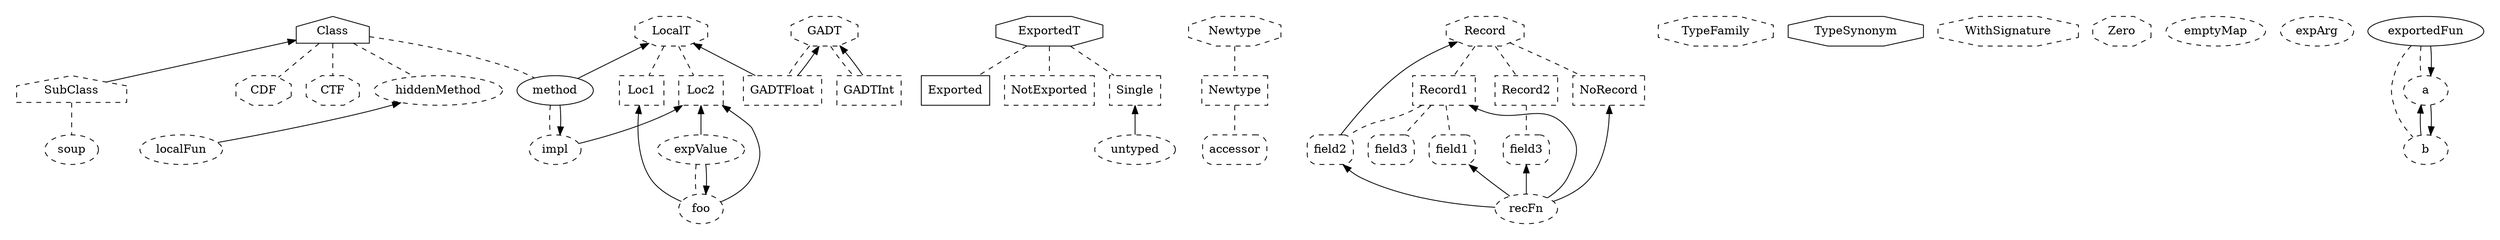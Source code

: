 digraph calligraphy {
    node [style=filled fillcolor="#ffffffcf"];
    graph [outputorder=edgesfirst];
    subgraph cluster_node_0 {
        style=invis;
        node_0 [label="Class",shape=house,style="filled"];
        node_1 [label="CDF",shape=octagon,style="dashed, filled"];
        "node_0" -> "node_1" [style=dashed,arrowhead=none];
        node_2 [label="CTF",shape=octagon,style="dashed, filled"];
        "node_0" -> "node_2" [style=dashed,arrowhead=none];
        node_3 [label="hiddenMethod",shape=ellipse,style="dashed, filled"];
        "node_0" -> "node_3" [style=dashed,arrowhead=none];
        subgraph cluster_node_4 {
            style=invis;
            node_4 [label="method",shape=ellipse,style="filled"];
            node_5 [label="impl",shape=ellipse,style="dashed, filled"];
            "node_4" -> "node_5" [style=dashed,arrowhead=none];
        }
        "node_0" -> "node_4" [style=dashed,arrowhead=none];
    }
    subgraph cluster_node_6 {
        style=invis;
        node_6 [label="ExportedT",shape=octagon,style="filled"];
        node_7 [label="Exported",shape=box,style="filled"];
        "node_6" -> "node_7" [style=dashed,arrowhead=none];
        node_8 [label="NotExported",shape=box,style="dashed, filled"];
        "node_6" -> "node_8" [style=dashed,arrowhead=none];
        node_9 [label="Single",shape=box,style="dashed, filled"];
        "node_6" -> "node_9" [style=dashed,arrowhead=none];
    }
    subgraph cluster_node_10 {
        style=invis;
        node_10 [label="GADT",shape=octagon,style="dashed, filled"];
        node_11 [label="GADTFloat",shape=box,style="dashed, filled"];
        "node_10" -> "node_11" [style=dashed,arrowhead=none];
        node_12 [label="GADTInt",shape=box,style="dashed, filled"];
        "node_10" -> "node_12" [style=dashed,arrowhead=none];
    }
    subgraph cluster_node_13 {
        style=invis;
        node_13 [label="LocalT",shape=octagon,style="dashed, filled"];
        node_14 [label="Loc1",shape=box,style="dashed, filled"];
        "node_13" -> "node_14" [style=dashed,arrowhead=none];
        node_15 [label="Loc2",shape=box,style="dashed, filled"];
        "node_13" -> "node_15" [style=dashed,arrowhead=none];
    }
    subgraph cluster_node_16 {
        style=invis;
        node_16 [label="Newtype",shape=octagon,style="dashed, filled"];
        subgraph cluster_node_17 {
            style=invis;
            node_17 [label="Newtype",shape=box,style="dashed, filled"];
            node_18 [label="accessor",shape=box,style="rounded, dashed, filled"];
            "node_17" -> "node_18" [style=dashed,arrowhead=none];
        }
        "node_16" -> "node_17" [style=dashed,arrowhead=none];
    }
    subgraph cluster_node_19 {
        style=invis;
        node_19 [label="Record",shape=octagon,style="dashed, filled"];
        node_20 [label="NoRecord",shape=box,style="dashed, filled"];
        "node_19" -> "node_20" [style=dashed,arrowhead=none];
        subgraph cluster_node_21 {
            style=invis;
            node_21 [label="Record1",shape=box,style="dashed, filled"];
            node_22 [label="field1",shape=box,style="rounded, dashed, filled"];
            "node_21" -> "node_22" [style=dashed,arrowhead=none];
            node_23 [label="field2",shape=box,style="rounded, dashed, filled"];
            "node_21" -> "node_23" [style=dashed,arrowhead=none];
            node_24 [label="field3",shape=box,style="rounded, dashed, filled"];
            "node_21" -> "node_24" [style=dashed,arrowhead=none];
        }
        "node_19" -> "node_21" [style=dashed,arrowhead=none];
        subgraph cluster_node_25 {
            style=invis;
            node_25 [label="Record2",shape=box,style="dashed, filled"];
            node_26 [label="field3",shape=box,style="rounded, dashed, filled"];
            "node_25" -> "node_26" [style=dashed,arrowhead=none];
        }
        "node_19" -> "node_25" [style=dashed,arrowhead=none];
    }
    subgraph cluster_node_27 {
        style=invis;
        node_27 [label="SubClass",shape=house,style="dashed, filled"];
        node_28 [label="soup",shape=ellipse,style="dashed, filled"];
        "node_27" -> "node_28" [style=dashed,arrowhead=none];
    }
    node_29 [label="TypeFamily",shape=octagon,style="dashed, filled"];
    node_30 [label="TypeSynonym",shape=octagon,style="filled"];
    node_31 [label="WithSignature",shape=octagon,style="dashed, filled"];
    node_32 [label="Zero",shape=octagon,style="dashed, filled"];
    node_33 [label="emptyMap",shape=ellipse,style="dashed, filled"];
    node_34 [label="expArg",shape=ellipse,style="dashed, filled"];
    subgraph cluster_node_35 {
        style=invis;
        node_35 [label="expValue",shape=ellipse,style="dashed, filled"];
        node_36 [label="foo",shape=ellipse,style="dashed, filled"];
        "node_35" -> "node_36" [style=dashed,arrowhead=none];
    }
    subgraph cluster_node_37 {
        style=invis;
        node_37 [label="exportedFun",shape=ellipse,style="filled"];
        node_38 [label="a",shape=ellipse,style="dashed, filled"];
        "node_37" -> "node_38" [style=dashed,arrowhead=none];
        node_39 [label="b",shape=ellipse,style="dashed, filled"];
        "node_37" -> "node_39" [style=dashed,arrowhead=none];
    }
    node_40 [label="localFun",shape=ellipse,style="dashed, filled"];
    node_41 [label="recFn",shape=ellipse,style="dashed, filled"];
    node_42 [label="untyped",shape=ellipse,style="dashed, filled"];
    "node_10" -> "node_11" [dir=back];
    "node_13" -> "node_11" [dir=back];
    "node_10" -> "node_12" [dir=back];
    "node_19" -> "node_23" [dir=back];
    "node_0" -> "node_27" [dir=back];
    "node_15" -> "node_35" [dir=back];
    "node_36" -> "node_35" [dir=back];
    "node_14" -> "node_36" [dir=back];
    "node_15" -> "node_36" [dir=back];
    "node_38" -> "node_37" [dir=back];
    "node_39" -> "node_38" [dir=back];
    "node_38" -> "node_39" [dir=back];
    "node_13" -> "node_4" [dir=back];
    "node_5" -> "node_4" [dir=back];
    "node_3" -> "node_40" [dir=back];
    "node_20" -> "node_41" [dir=back];
    "node_21" -> "node_41" [dir=back];
    "node_22" -> "node_41" [dir=back];
    "node_23" -> "node_41" [dir=back];
    "node_26" -> "node_41" [dir=back];
    "node_9" -> "node_42" [dir=back];
    "node_15" -> "node_5" [dir=back];
}
